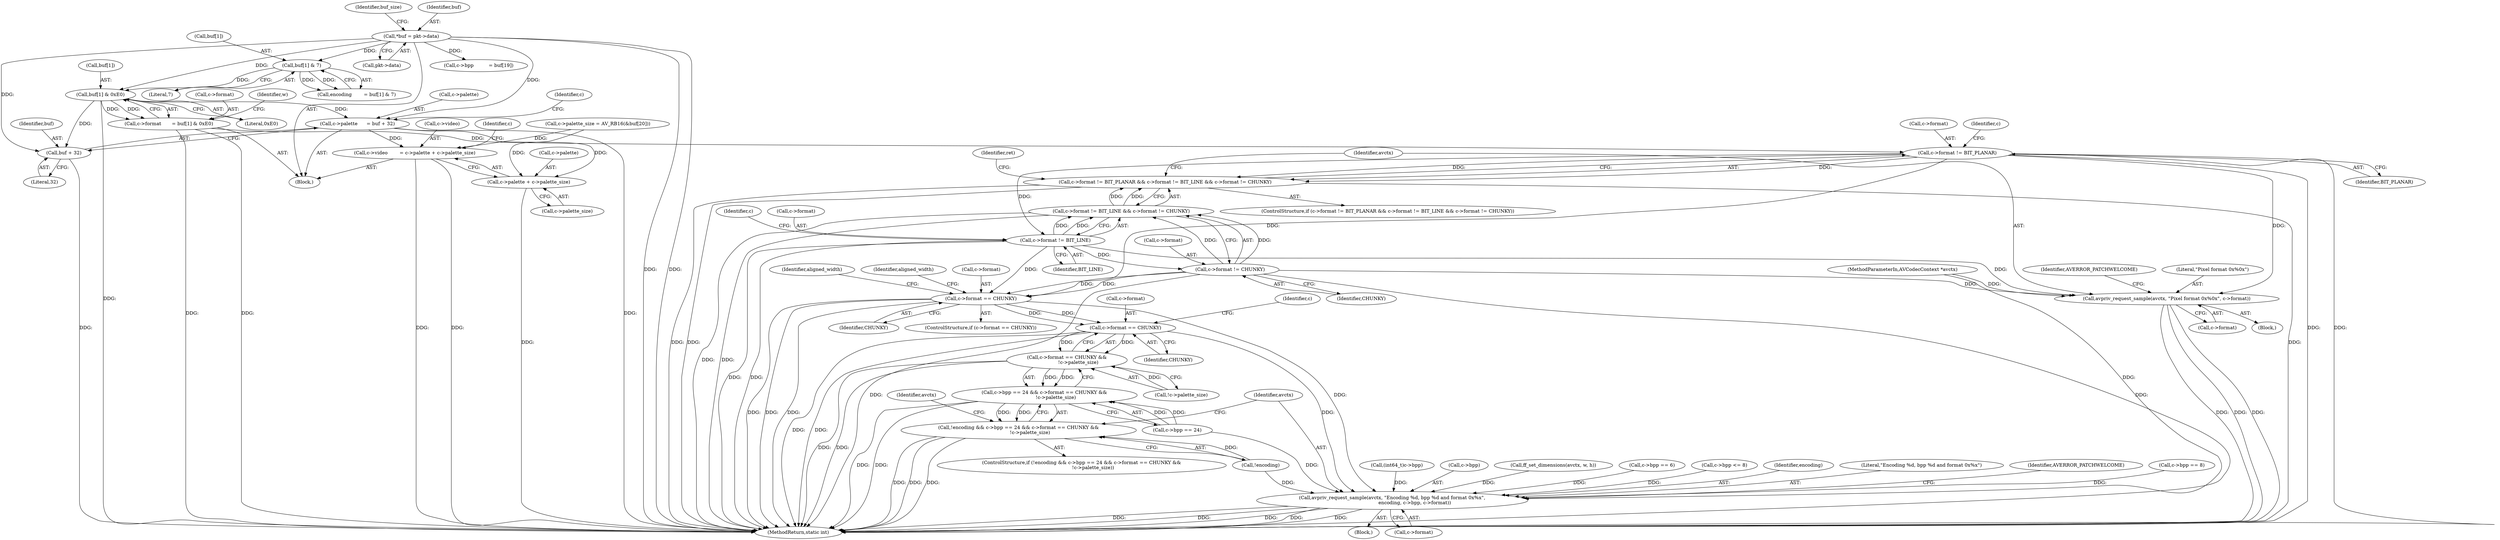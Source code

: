 digraph "0_FFmpeg_e1b60aad77c27ed5d4dfc11e5e6a05a38c70489d@array" {
"1000149" [label="(Call,buf[1] & 0xE0)"];
"1000140" [label="(Call,buf[1] & 7)"];
"1000127" [label="(Call,*buf = pkt->data)"];
"1000145" [label="(Call,c->format       = buf[1] & 0xE0)"];
"1000241" [label="(Call,c->format != BIT_PLANAR)"];
"1000240" [label="(Call,c->format != BIT_PLANAR && c->format != BIT_LINE && c->format != CHUNKY)"];
"1000247" [label="(Call,c->format != BIT_LINE)"];
"1000246" [label="(Call,c->format != BIT_LINE && c->format != CHUNKY)"];
"1000252" [label="(Call,c->format != CHUNKY)"];
"1000258" [label="(Call,avpriv_request_sample(avctx, \"Pixel format 0x%0x\", c->format))"];
"1000278" [label="(Call,c->format == CHUNKY)"];
"1000397" [label="(Call,c->format == CHUNKY)"];
"1000396" [label="(Call,c->format == CHUNKY &&\n               !c->palette_size)"];
"1000390" [label="(Call,c->bpp == 24 && c->format == CHUNKY &&\n               !c->palette_size)"];
"1000387" [label="(Call,!encoding && c->bpp == 24 && c->format == CHUNKY &&\n               !c->palette_size)"];
"1000414" [label="(Call,avpriv_request_sample(avctx, \"Encoding %d, bpp %d and format 0x%x\",\n                              encoding, c->bpp, c->format))"];
"1000184" [label="(Call,c->palette      = buf + 32)"];
"1000191" [label="(Call,c->video        = c->palette + c->palette_size)"];
"1000195" [label="(Call,c->palette + c->palette_size)"];
"1000188" [label="(Call,buf + 32)"];
"1000388" [label="(Call,!encoding)"];
"1000193" [label="(Identifier,c)"];
"1000199" [label="(Call,c->palette_size)"];
"1000386" [label="(ControlStructure,if (!encoding && c->bpp == 24 && c->format == CHUNKY &&\n               !c->palette_size))"];
"1000253" [label="(Call,c->format)"];
"1000269" [label="(Identifier,ret)"];
"1000149" [label="(Call,buf[1] & 0xE0)"];
"1000129" [label="(Call,pkt->data)"];
"1000321" [label="(Call,(int64_t)c->bpp)"];
"1000246" [label="(Call,c->format != BIT_LINE && c->format != CHUNKY)"];
"1000175" [label="(Call,c->palette_size = AV_RB16(&buf[20]))"];
"1000251" [label="(Identifier,BIT_LINE)"];
"1000254" [label="(Identifier,c)"];
"1000189" [label="(Identifier,buf)"];
"1000265" [label="(Identifier,AVERROR_PATCHWELCOME)"];
"1000245" [label="(Identifier,BIT_PLANAR)"];
"1000282" [label="(Identifier,CHUNKY)"];
"1000387" [label="(Call,!encoding && c->bpp == 24 && c->format == CHUNKY &&\n               !c->palette_size)"];
"1000105" [label="(Block,)"];
"1000258" [label="(Call,avpriv_request_sample(avctx, \"Pixel format 0x%0x\", c->format))"];
"1000402" [label="(Call,!c->palette_size)"];
"1000418" [label="(Call,c->bpp)"];
"1000398" [label="(Call,c->format)"];
"1000401" [label="(Identifier,CHUNKY)"];
"1000134" [label="(Identifier,buf_size)"];
"1000256" [label="(Identifier,CHUNKY)"];
"1000290" [label="(Identifier,aligned_width)"];
"1000155" [label="(Identifier,w)"];
"1000413" [label="(Block,)"];
"1000144" [label="(Literal,7)"];
"1000247" [label="(Call,c->format != BIT_LINE)"];
"1000404" [label="(Identifier,c)"];
"1000240" [label="(Call,c->format != BIT_PLANAR && c->format != BIT_LINE && c->format != CHUNKY)"];
"1000241" [label="(Call,c->format != BIT_PLANAR)"];
"1000414" [label="(Call,avpriv_request_sample(avctx, \"Encoding %d, bpp %d and format 0x%x\",\n                              encoding, c->bpp, c->format))"];
"1000260" [label="(Literal,\"Pixel format 0x%0x\")"];
"1000390" [label="(Call,c->bpp == 24 && c->format == CHUNKY &&\n               !c->palette_size)"];
"1000270" [label="(Call,ff_set_dimensions(avctx, w, h))"];
"1000141" [label="(Call,buf[1])"];
"1000185" [label="(Call,c->palette)"];
"1000150" [label="(Call,buf[1])"];
"1000242" [label="(Call,c->format)"];
"1000252" [label="(Call,c->format != CHUNKY)"];
"1000168" [label="(Call,c->bpp          = buf[19])"];
"1000248" [label="(Call,c->format)"];
"1000284" [label="(Identifier,aligned_width)"];
"1000128" [label="(Identifier,buf)"];
"1000355" [label="(Call,c->bpp == 6)"];
"1000277" [label="(ControlStructure,if (c->format == CHUNKY))"];
"1000391" [label="(Call,c->bpp == 24)"];
"1000337" [label="(Call,c->bpp <= 8)"];
"1000415" [label="(Identifier,avctx)"];
"1000188" [label="(Call,buf + 32)"];
"1000184" [label="(Call,c->palette      = buf + 32)"];
"1000421" [label="(Call,c->format)"];
"1000417" [label="(Identifier,encoding)"];
"1000191" [label="(Call,c->video        = c->palette + c->palette_size)"];
"1000192" [label="(Call,c->video)"];
"1000416" [label="(Literal,\"Encoding %d, bpp %d and format 0x%x\")"];
"1000259" [label="(Identifier,avctx)"];
"1000196" [label="(Call,c->palette)"];
"1000190" [label="(Literal,32)"];
"1000425" [label="(Identifier,AVERROR_PATCHWELCOME)"];
"1000138" [label="(Call,encoding        = buf[1] & 7)"];
"1000127" [label="(Call,*buf = pkt->data)"];
"1000278" [label="(Call,c->format == CHUNKY)"];
"1000261" [label="(Call,c->format)"];
"1000257" [label="(Block,)"];
"1000397" [label="(Call,c->format == CHUNKY)"];
"1000396" [label="(Call,c->format == CHUNKY &&\n               !c->palette_size)"];
"1000204" [label="(Identifier,c)"];
"1000360" [label="(Call,c->bpp == 8)"];
"1000239" [label="(ControlStructure,if (c->format != BIT_PLANAR && c->format != BIT_LINE && c->format != CHUNKY))"];
"1000101" [label="(MethodParameterIn,AVCodecContext *avctx)"];
"1000195" [label="(Call,c->palette + c->palette_size)"];
"1000146" [label="(Call,c->format)"];
"1000140" [label="(Call,buf[1] & 7)"];
"1000153" [label="(Literal,0xE0)"];
"1000249" [label="(Identifier,c)"];
"1000279" [label="(Call,c->format)"];
"1000145" [label="(Call,c->format       = buf[1] & 0xE0)"];
"1000409" [label="(Identifier,avctx)"];
"1000502" [label="(MethodReturn,static int)"];
"1000149" -> "1000145"  [label="AST: "];
"1000149" -> "1000153"  [label="CFG: "];
"1000150" -> "1000149"  [label="AST: "];
"1000153" -> "1000149"  [label="AST: "];
"1000145" -> "1000149"  [label="CFG: "];
"1000149" -> "1000502"  [label="DDG: "];
"1000149" -> "1000145"  [label="DDG: "];
"1000149" -> "1000145"  [label="DDG: "];
"1000140" -> "1000149"  [label="DDG: "];
"1000127" -> "1000149"  [label="DDG: "];
"1000149" -> "1000184"  [label="DDG: "];
"1000149" -> "1000188"  [label="DDG: "];
"1000140" -> "1000138"  [label="AST: "];
"1000140" -> "1000144"  [label="CFG: "];
"1000141" -> "1000140"  [label="AST: "];
"1000144" -> "1000140"  [label="AST: "];
"1000138" -> "1000140"  [label="CFG: "];
"1000140" -> "1000138"  [label="DDG: "];
"1000140" -> "1000138"  [label="DDG: "];
"1000127" -> "1000140"  [label="DDG: "];
"1000127" -> "1000105"  [label="AST: "];
"1000127" -> "1000129"  [label="CFG: "];
"1000128" -> "1000127"  [label="AST: "];
"1000129" -> "1000127"  [label="AST: "];
"1000134" -> "1000127"  [label="CFG: "];
"1000127" -> "1000502"  [label="DDG: "];
"1000127" -> "1000502"  [label="DDG: "];
"1000127" -> "1000168"  [label="DDG: "];
"1000127" -> "1000184"  [label="DDG: "];
"1000127" -> "1000188"  [label="DDG: "];
"1000145" -> "1000105"  [label="AST: "];
"1000146" -> "1000145"  [label="AST: "];
"1000155" -> "1000145"  [label="CFG: "];
"1000145" -> "1000502"  [label="DDG: "];
"1000145" -> "1000502"  [label="DDG: "];
"1000145" -> "1000241"  [label="DDG: "];
"1000241" -> "1000240"  [label="AST: "];
"1000241" -> "1000245"  [label="CFG: "];
"1000242" -> "1000241"  [label="AST: "];
"1000245" -> "1000241"  [label="AST: "];
"1000249" -> "1000241"  [label="CFG: "];
"1000240" -> "1000241"  [label="CFG: "];
"1000241" -> "1000502"  [label="DDG: "];
"1000241" -> "1000502"  [label="DDG: "];
"1000241" -> "1000240"  [label="DDG: "];
"1000241" -> "1000240"  [label="DDG: "];
"1000241" -> "1000247"  [label="DDG: "];
"1000241" -> "1000258"  [label="DDG: "];
"1000241" -> "1000278"  [label="DDG: "];
"1000240" -> "1000239"  [label="AST: "];
"1000240" -> "1000246"  [label="CFG: "];
"1000246" -> "1000240"  [label="AST: "];
"1000259" -> "1000240"  [label="CFG: "];
"1000269" -> "1000240"  [label="CFG: "];
"1000240" -> "1000502"  [label="DDG: "];
"1000240" -> "1000502"  [label="DDG: "];
"1000240" -> "1000502"  [label="DDG: "];
"1000246" -> "1000240"  [label="DDG: "];
"1000246" -> "1000240"  [label="DDG: "];
"1000247" -> "1000246"  [label="AST: "];
"1000247" -> "1000251"  [label="CFG: "];
"1000248" -> "1000247"  [label="AST: "];
"1000251" -> "1000247"  [label="AST: "];
"1000254" -> "1000247"  [label="CFG: "];
"1000246" -> "1000247"  [label="CFG: "];
"1000247" -> "1000502"  [label="DDG: "];
"1000247" -> "1000502"  [label="DDG: "];
"1000247" -> "1000246"  [label="DDG: "];
"1000247" -> "1000246"  [label="DDG: "];
"1000247" -> "1000252"  [label="DDG: "];
"1000247" -> "1000258"  [label="DDG: "];
"1000247" -> "1000278"  [label="DDG: "];
"1000246" -> "1000252"  [label="CFG: "];
"1000252" -> "1000246"  [label="AST: "];
"1000246" -> "1000502"  [label="DDG: "];
"1000246" -> "1000502"  [label="DDG: "];
"1000252" -> "1000246"  [label="DDG: "];
"1000252" -> "1000246"  [label="DDG: "];
"1000252" -> "1000256"  [label="CFG: "];
"1000253" -> "1000252"  [label="AST: "];
"1000256" -> "1000252"  [label="AST: "];
"1000252" -> "1000502"  [label="DDG: "];
"1000252" -> "1000502"  [label="DDG: "];
"1000252" -> "1000258"  [label="DDG: "];
"1000252" -> "1000278"  [label="DDG: "];
"1000252" -> "1000278"  [label="DDG: "];
"1000258" -> "1000257"  [label="AST: "];
"1000258" -> "1000261"  [label="CFG: "];
"1000259" -> "1000258"  [label="AST: "];
"1000260" -> "1000258"  [label="AST: "];
"1000261" -> "1000258"  [label="AST: "];
"1000265" -> "1000258"  [label="CFG: "];
"1000258" -> "1000502"  [label="DDG: "];
"1000258" -> "1000502"  [label="DDG: "];
"1000258" -> "1000502"  [label="DDG: "];
"1000101" -> "1000258"  [label="DDG: "];
"1000278" -> "1000277"  [label="AST: "];
"1000278" -> "1000282"  [label="CFG: "];
"1000279" -> "1000278"  [label="AST: "];
"1000282" -> "1000278"  [label="AST: "];
"1000284" -> "1000278"  [label="CFG: "];
"1000290" -> "1000278"  [label="CFG: "];
"1000278" -> "1000502"  [label="DDG: "];
"1000278" -> "1000502"  [label="DDG: "];
"1000278" -> "1000502"  [label="DDG: "];
"1000278" -> "1000397"  [label="DDG: "];
"1000278" -> "1000397"  [label="DDG: "];
"1000278" -> "1000414"  [label="DDG: "];
"1000397" -> "1000396"  [label="AST: "];
"1000397" -> "1000401"  [label="CFG: "];
"1000398" -> "1000397"  [label="AST: "];
"1000401" -> "1000397"  [label="AST: "];
"1000404" -> "1000397"  [label="CFG: "];
"1000396" -> "1000397"  [label="CFG: "];
"1000397" -> "1000502"  [label="DDG: "];
"1000397" -> "1000502"  [label="DDG: "];
"1000397" -> "1000396"  [label="DDG: "];
"1000397" -> "1000396"  [label="DDG: "];
"1000397" -> "1000414"  [label="DDG: "];
"1000396" -> "1000390"  [label="AST: "];
"1000396" -> "1000402"  [label="CFG: "];
"1000402" -> "1000396"  [label="AST: "];
"1000390" -> "1000396"  [label="CFG: "];
"1000396" -> "1000502"  [label="DDG: "];
"1000396" -> "1000502"  [label="DDG: "];
"1000396" -> "1000390"  [label="DDG: "];
"1000396" -> "1000390"  [label="DDG: "];
"1000402" -> "1000396"  [label="DDG: "];
"1000390" -> "1000387"  [label="AST: "];
"1000390" -> "1000391"  [label="CFG: "];
"1000391" -> "1000390"  [label="AST: "];
"1000387" -> "1000390"  [label="CFG: "];
"1000390" -> "1000502"  [label="DDG: "];
"1000390" -> "1000502"  [label="DDG: "];
"1000390" -> "1000387"  [label="DDG: "];
"1000390" -> "1000387"  [label="DDG: "];
"1000391" -> "1000390"  [label="DDG: "];
"1000391" -> "1000390"  [label="DDG: "];
"1000387" -> "1000386"  [label="AST: "];
"1000387" -> "1000388"  [label="CFG: "];
"1000388" -> "1000387"  [label="AST: "];
"1000409" -> "1000387"  [label="CFG: "];
"1000415" -> "1000387"  [label="CFG: "];
"1000387" -> "1000502"  [label="DDG: "];
"1000387" -> "1000502"  [label="DDG: "];
"1000387" -> "1000502"  [label="DDG: "];
"1000388" -> "1000387"  [label="DDG: "];
"1000414" -> "1000413"  [label="AST: "];
"1000414" -> "1000421"  [label="CFG: "];
"1000415" -> "1000414"  [label="AST: "];
"1000416" -> "1000414"  [label="AST: "];
"1000417" -> "1000414"  [label="AST: "];
"1000418" -> "1000414"  [label="AST: "];
"1000421" -> "1000414"  [label="AST: "];
"1000425" -> "1000414"  [label="CFG: "];
"1000414" -> "1000502"  [label="DDG: "];
"1000414" -> "1000502"  [label="DDG: "];
"1000414" -> "1000502"  [label="DDG: "];
"1000414" -> "1000502"  [label="DDG: "];
"1000414" -> "1000502"  [label="DDG: "];
"1000270" -> "1000414"  [label="DDG: "];
"1000101" -> "1000414"  [label="DDG: "];
"1000388" -> "1000414"  [label="DDG: "];
"1000355" -> "1000414"  [label="DDG: "];
"1000360" -> "1000414"  [label="DDG: "];
"1000391" -> "1000414"  [label="DDG: "];
"1000337" -> "1000414"  [label="DDG: "];
"1000321" -> "1000414"  [label="DDG: "];
"1000184" -> "1000105"  [label="AST: "];
"1000184" -> "1000188"  [label="CFG: "];
"1000185" -> "1000184"  [label="AST: "];
"1000188" -> "1000184"  [label="AST: "];
"1000193" -> "1000184"  [label="CFG: "];
"1000184" -> "1000502"  [label="DDG: "];
"1000184" -> "1000191"  [label="DDG: "];
"1000184" -> "1000195"  [label="DDG: "];
"1000191" -> "1000105"  [label="AST: "];
"1000191" -> "1000195"  [label="CFG: "];
"1000192" -> "1000191"  [label="AST: "];
"1000195" -> "1000191"  [label="AST: "];
"1000204" -> "1000191"  [label="CFG: "];
"1000191" -> "1000502"  [label="DDG: "];
"1000191" -> "1000502"  [label="DDG: "];
"1000175" -> "1000191"  [label="DDG: "];
"1000195" -> "1000199"  [label="CFG: "];
"1000196" -> "1000195"  [label="AST: "];
"1000199" -> "1000195"  [label="AST: "];
"1000195" -> "1000502"  [label="DDG: "];
"1000175" -> "1000195"  [label="DDG: "];
"1000188" -> "1000190"  [label="CFG: "];
"1000189" -> "1000188"  [label="AST: "];
"1000190" -> "1000188"  [label="AST: "];
"1000188" -> "1000502"  [label="DDG: "];
}
